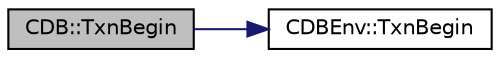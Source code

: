 digraph "CDB::TxnBegin"
{
  edge [fontname="Helvetica",fontsize="10",labelfontname="Helvetica",labelfontsize="10"];
  node [fontname="Helvetica",fontsize="10",shape=record];
  rankdir="LR";
  Node59 [label="CDB::TxnBegin",height=0.2,width=0.4,color="black", fillcolor="grey75", style="filled", fontcolor="black"];
  Node59 -> Node60 [color="midnightblue",fontsize="10",style="solid",fontname="Helvetica"];
  Node60 [label="CDBEnv::TxnBegin",height=0.2,width=0.4,color="black", fillcolor="white", style="filled",URL="$class_c_d_b_env.html#a5f1daab338b2098ea693efad6edefb9b"];
}
